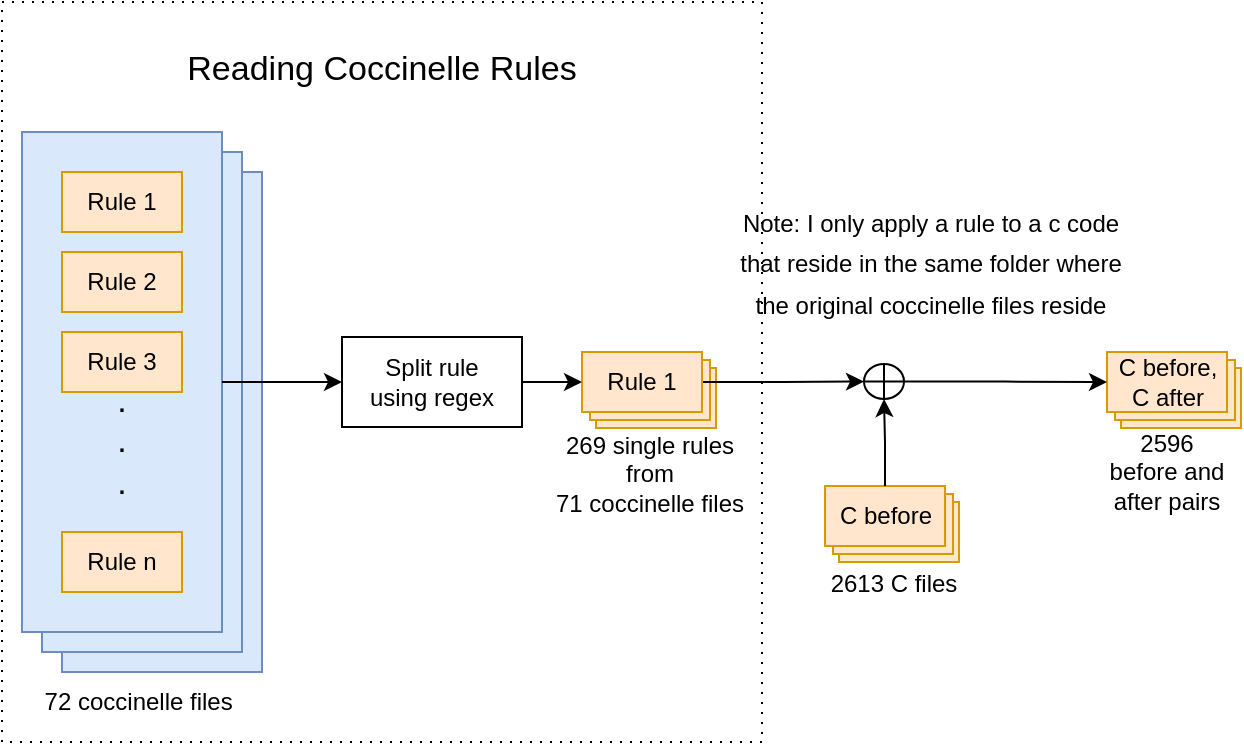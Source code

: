 <mxfile version="20.8.20" type="github">
  <diagram name="Page-1" id="ytpurdZG77Twx_C-d4Ho">
    <mxGraphModel dx="835" dy="458" grid="1" gridSize="10" guides="1" tooltips="1" connect="1" arrows="1" fold="1" page="1" pageScale="1" pageWidth="850" pageHeight="1100" math="0" shadow="0">
      <root>
        <mxCell id="0" />
        <mxCell id="1" parent="0" />
        <mxCell id="imZYXL4SkDYVXG_4C4io-26" value="&lt;p style=&quot;line-height: 120%;&quot;&gt;Reading Coccinelle Rules&lt;/p&gt;" style="rounded=0;whiteSpace=wrap;html=1;dashed=1;dashPattern=1 4;fontSize=17;gradientColor=none;labelPosition=center;verticalLabelPosition=middle;align=center;verticalAlign=top;spacingBottom=0;" vertex="1" parent="1">
          <mxGeometry x="40" width="380" height="370" as="geometry" />
        </mxCell>
        <mxCell id="imZYXL4SkDYVXG_4C4io-22" value="Rule 1" style="rounded=0;whiteSpace=wrap;html=1;align=center;fillColor=#ffe6cc;strokeColor=#d79b00;" vertex="1" parent="1">
          <mxGeometry x="337" y="183" width="60" height="30" as="geometry" />
        </mxCell>
        <mxCell id="imZYXL4SkDYVXG_4C4io-21" value="Rule 1" style="rounded=0;whiteSpace=wrap;html=1;align=center;fillColor=#ffe6cc;strokeColor=#d79b00;" vertex="1" parent="1">
          <mxGeometry x="334" y="179" width="60" height="30" as="geometry" />
        </mxCell>
        <mxCell id="imZYXL4SkDYVXG_4C4io-19" value="" style="rounded=0;whiteSpace=wrap;html=1;fillColor=#dae8fc;strokeColor=#6c8ebf;" vertex="1" parent="1">
          <mxGeometry x="70" y="85" width="100" height="250" as="geometry" />
        </mxCell>
        <mxCell id="imZYXL4SkDYVXG_4C4io-18" value="" style="rounded=0;whiteSpace=wrap;html=1;fillColor=#dae8fc;strokeColor=#6c8ebf;" vertex="1" parent="1">
          <mxGeometry x="60" y="75" width="100" height="250" as="geometry" />
        </mxCell>
        <mxCell id="imZYXL4SkDYVXG_4C4io-3" value="" style="rounded=0;whiteSpace=wrap;html=1;fillColor=#dae8fc;strokeColor=#6c8ebf;" vertex="1" parent="1">
          <mxGeometry x="50" y="65" width="100" height="250" as="geometry" />
        </mxCell>
        <mxCell id="imZYXL4SkDYVXG_4C4io-5" value="Rule 1" style="rounded=0;whiteSpace=wrap;html=1;align=center;fillColor=#ffe6cc;strokeColor=#d79b00;" vertex="1" parent="1">
          <mxGeometry x="70" y="85" width="60" height="30" as="geometry" />
        </mxCell>
        <mxCell id="imZYXL4SkDYVXG_4C4io-6" value="Rule 2" style="rounded=0;whiteSpace=wrap;html=1;align=center;fillColor=#ffe6cc;strokeColor=#d79b00;" vertex="1" parent="1">
          <mxGeometry x="70" y="125" width="60" height="30" as="geometry" />
        </mxCell>
        <mxCell id="imZYXL4SkDYVXG_4C4io-7" value="Rule 3" style="rounded=0;whiteSpace=wrap;html=1;align=center;fillColor=#ffe6cc;strokeColor=#d79b00;" vertex="1" parent="1">
          <mxGeometry x="70" y="165" width="60" height="30" as="geometry" />
        </mxCell>
        <mxCell id="imZYXL4SkDYVXG_4C4io-8" value="Rule n" style="rounded=0;whiteSpace=wrap;html=1;align=center;fillColor=#ffe6cc;strokeColor=#d79b00;" vertex="1" parent="1">
          <mxGeometry x="70" y="265" width="60" height="30" as="geometry" />
        </mxCell>
        <mxCell id="imZYXL4SkDYVXG_4C4io-10" value="Split rule &lt;br&gt;using regex" style="rounded=0;whiteSpace=wrap;html=1;" vertex="1" parent="1">
          <mxGeometry x="210" y="167.5" width="90" height="45" as="geometry" />
        </mxCell>
        <mxCell id="imZYXL4SkDYVXG_4C4io-11" value="72 coccinelle files&amp;nbsp;" style="text;html=1;strokeColor=none;fillColor=none;align=center;verticalAlign=middle;whiteSpace=wrap;rounded=0;" vertex="1" parent="1">
          <mxGeometry x="60" y="335" width="100" height="30" as="geometry" />
        </mxCell>
        <mxCell id="imZYXL4SkDYVXG_4C4io-12" value="269 single rules&lt;br&gt;from&lt;br&gt;71 coccinelle files" style="text;html=1;strokeColor=none;fillColor=none;align=center;verticalAlign=middle;whiteSpace=wrap;rounded=0;" vertex="1" parent="1">
          <mxGeometry x="314" y="221" width="100" height="29" as="geometry" />
        </mxCell>
        <mxCell id="imZYXL4SkDYVXG_4C4io-17" value=".&lt;br&gt;.&lt;br&gt;." style="text;html=1;strokeColor=none;fillColor=none;align=center;verticalAlign=middle;whiteSpace=wrap;rounded=0;fontSize=17;" vertex="1" parent="1">
          <mxGeometry x="70" y="205" width="60" height="30" as="geometry" />
        </mxCell>
        <mxCell id="imZYXL4SkDYVXG_4C4io-34" style="edgeStyle=orthogonalEdgeStyle;rounded=0;orthogonalLoop=1;jettySize=auto;html=1;exitX=1;exitY=0.5;exitDx=0;exitDy=0;fontSize=17;" edge="1" parent="1" source="imZYXL4SkDYVXG_4C4io-20" target="imZYXL4SkDYVXG_4C4io-33">
          <mxGeometry relative="1" as="geometry" />
        </mxCell>
        <mxCell id="imZYXL4SkDYVXG_4C4io-20" value="Rule 1" style="rounded=0;whiteSpace=wrap;html=1;align=center;fillColor=#ffe6cc;strokeColor=#d79b00;" vertex="1" parent="1">
          <mxGeometry x="330" y="175" width="60" height="30" as="geometry" />
        </mxCell>
        <mxCell id="imZYXL4SkDYVXG_4C4io-23" value="" style="endArrow=classic;html=1;rounded=0;fontSize=17;exitX=1;exitY=0.5;exitDx=0;exitDy=0;entryX=0;entryY=0.5;entryDx=0;entryDy=0;" edge="1" parent="1" source="imZYXL4SkDYVXG_4C4io-3" target="imZYXL4SkDYVXG_4C4io-10">
          <mxGeometry width="50" height="50" relative="1" as="geometry">
            <mxPoint x="300" y="185" as="sourcePoint" />
            <mxPoint x="350" y="135" as="targetPoint" />
          </mxGeometry>
        </mxCell>
        <mxCell id="imZYXL4SkDYVXG_4C4io-25" value="" style="endArrow=classic;html=1;rounded=0;fontSize=17;exitX=1;exitY=0.5;exitDx=0;exitDy=0;entryX=0;entryY=0.5;entryDx=0;entryDy=0;" edge="1" parent="1" source="imZYXL4SkDYVXG_4C4io-10" target="imZYXL4SkDYVXG_4C4io-20">
          <mxGeometry width="50" height="50" relative="1" as="geometry">
            <mxPoint x="160" y="200" as="sourcePoint" />
            <mxPoint x="220" y="200" as="targetPoint" />
          </mxGeometry>
        </mxCell>
        <mxCell id="imZYXL4SkDYVXG_4C4io-27" value="Rule 1" style="rounded=0;whiteSpace=wrap;html=1;align=center;fillColor=#ffe6cc;strokeColor=#d79b00;" vertex="1" parent="1">
          <mxGeometry x="458.5" y="250" width="60" height="30" as="geometry" />
        </mxCell>
        <mxCell id="imZYXL4SkDYVXG_4C4io-28" value="Rule 1" style="rounded=0;whiteSpace=wrap;html=1;align=center;fillColor=#ffe6cc;strokeColor=#d79b00;" vertex="1" parent="1">
          <mxGeometry x="455.5" y="246" width="60" height="30" as="geometry" />
        </mxCell>
        <mxCell id="imZYXL4SkDYVXG_4C4io-29" value="C before" style="rounded=0;whiteSpace=wrap;html=1;align=center;fillColor=#ffe6cc;strokeColor=#d79b00;" vertex="1" parent="1">
          <mxGeometry x="451.5" y="242" width="60" height="30" as="geometry" />
        </mxCell>
        <mxCell id="imZYXL4SkDYVXG_4C4io-30" value="2613 C files" style="text;html=1;strokeColor=none;fillColor=none;align=center;verticalAlign=middle;whiteSpace=wrap;rounded=0;" vertex="1" parent="1">
          <mxGeometry x="435.5" y="276" width="100" height="30" as="geometry" />
        </mxCell>
        <mxCell id="imZYXL4SkDYVXG_4C4io-33" value="" style="shape=orEllipse;perimeter=ellipsePerimeter;whiteSpace=wrap;html=1;backgroundOutline=1;fontSize=17;gradientColor=none;" vertex="1" parent="1">
          <mxGeometry x="471" y="181" width="20" height="17.5" as="geometry" />
        </mxCell>
        <mxCell id="imZYXL4SkDYVXG_4C4io-35" style="edgeStyle=orthogonalEdgeStyle;rounded=0;orthogonalLoop=1;jettySize=auto;html=1;exitX=0.5;exitY=0;exitDx=0;exitDy=0;fontSize=17;entryX=0.5;entryY=1;entryDx=0;entryDy=0;" edge="1" parent="1" source="imZYXL4SkDYVXG_4C4io-29" target="imZYXL4SkDYVXG_4C4io-33">
          <mxGeometry relative="1" as="geometry">
            <mxPoint x="400" y="200" as="sourcePoint" />
            <mxPoint x="540" y="225" as="targetPoint" />
          </mxGeometry>
        </mxCell>
        <mxCell id="imZYXL4SkDYVXG_4C4io-36" value="Rule 1" style="rounded=0;whiteSpace=wrap;html=1;align=center;fillColor=#ffe6cc;strokeColor=#d79b00;" vertex="1" parent="1">
          <mxGeometry x="599.5" y="183" width="60" height="30" as="geometry" />
        </mxCell>
        <mxCell id="imZYXL4SkDYVXG_4C4io-37" value="Rule 1" style="rounded=0;whiteSpace=wrap;html=1;align=center;fillColor=#ffe6cc;strokeColor=#d79b00;" vertex="1" parent="1">
          <mxGeometry x="596.5" y="179" width="60" height="30" as="geometry" />
        </mxCell>
        <mxCell id="imZYXL4SkDYVXG_4C4io-38" value="C before, C after" style="rounded=0;whiteSpace=wrap;html=1;align=center;fillColor=#ffe6cc;strokeColor=#d79b00;" vertex="1" parent="1">
          <mxGeometry x="592.5" y="175" width="60" height="30" as="geometry" />
        </mxCell>
        <mxCell id="imZYXL4SkDYVXG_4C4io-39" style="edgeStyle=orthogonalEdgeStyle;rounded=0;orthogonalLoop=1;jettySize=auto;html=1;exitX=1;exitY=0.5;exitDx=0;exitDy=0;fontSize=17;entryX=0;entryY=0.5;entryDx=0;entryDy=0;" edge="1" parent="1" source="imZYXL4SkDYVXG_4C4io-33" target="imZYXL4SkDYVXG_4C4io-38">
          <mxGeometry relative="1" as="geometry">
            <mxPoint x="400" y="200" as="sourcePoint" />
            <mxPoint x="481" y="200" as="targetPoint" />
          </mxGeometry>
        </mxCell>
        <mxCell id="imZYXL4SkDYVXG_4C4io-40" value="&lt;font style=&quot;font-size: 12px;&quot;&gt;Note: I only apply a rule to a c code that reside in the same folder where the original coccinelle files reside&lt;/font&gt;" style="text;html=1;strokeColor=none;fillColor=none;align=center;verticalAlign=middle;whiteSpace=wrap;rounded=0;fontSize=17;" vertex="1" parent="1">
          <mxGeometry x="400" y="115" width="209" height="30" as="geometry" />
        </mxCell>
        <mxCell id="imZYXL4SkDYVXG_4C4io-41" value="2596 before and after pairs" style="text;html=1;strokeColor=none;fillColor=none;align=center;verticalAlign=middle;whiteSpace=wrap;rounded=0;" vertex="1" parent="1">
          <mxGeometry x="590" y="220" width="65" height="30" as="geometry" />
        </mxCell>
      </root>
    </mxGraphModel>
  </diagram>
</mxfile>
